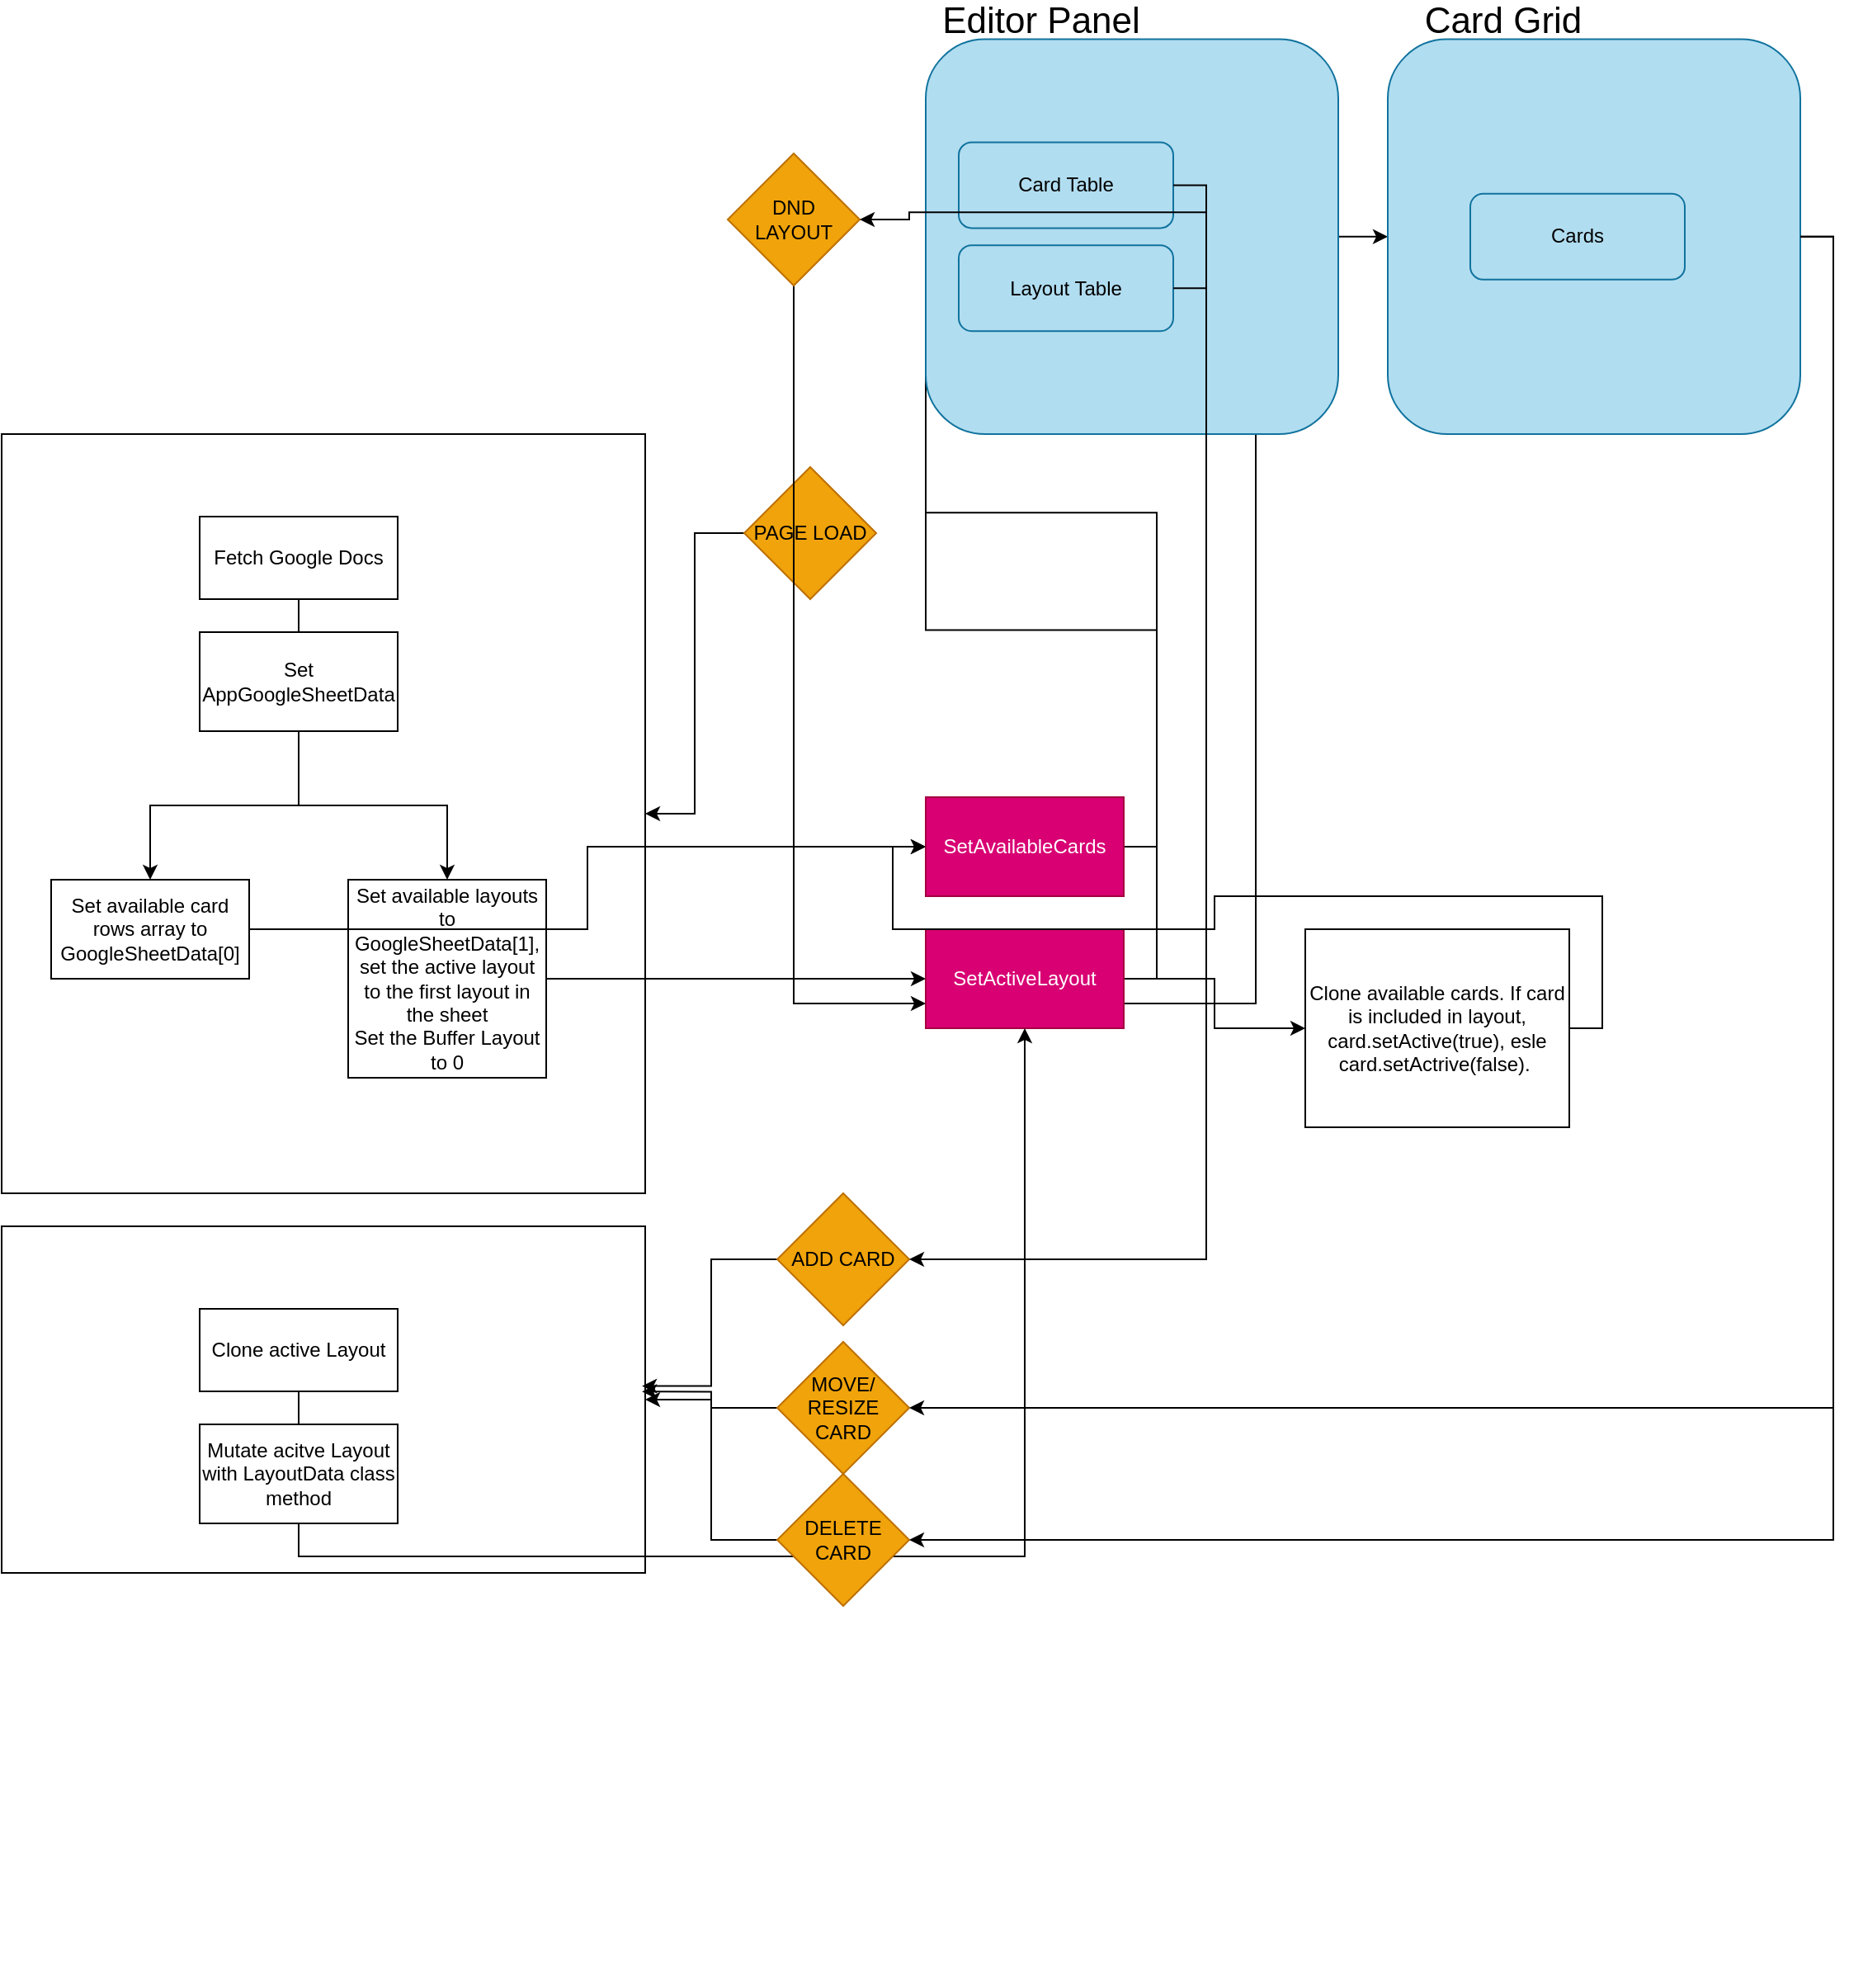 <mxfile>
    <diagram id="c5pJ-nuHYPGOWFMnBHNB" name="Page-1">
        <mxGraphModel dx="678" dy="892" grid="1" gridSize="10" guides="1" tooltips="1" connect="1" arrows="1" fold="1" page="1" pageScale="1" pageWidth="850" pageHeight="1100" math="0" shadow="0">
            <root>
                <mxCell id="0"/>
                <mxCell id="1" parent="0"/>
                <mxCell id="16" value="" style="group" vertex="1" connectable="0" parent="1">
                    <mxGeometry x="60" y="360" width="390" height="460" as="geometry"/>
                </mxCell>
                <mxCell id="15" value="" style="verticalLabelPosition=bottom;verticalAlign=top;html=1;shape=mxgraph.basic.rect;fillColor2=none;strokeWidth=1;size=20;indent=5;" vertex="1" parent="16">
                    <mxGeometry width="390" height="460" as="geometry"/>
                </mxCell>
                <mxCell id="3" value="Fetch Google Docs" style="rounded=0;whiteSpace=wrap;html=1;" vertex="1" parent="16">
                    <mxGeometry x="120" y="50" width="120" height="50" as="geometry"/>
                </mxCell>
                <mxCell id="6" value="Set AppGoogleSheetData&lt;br&gt;" style="rounded=0;whiteSpace=wrap;html=1;" vertex="1" parent="16">
                    <mxGeometry x="120" y="120" width="120" height="60" as="geometry"/>
                </mxCell>
                <mxCell id="8" value="" style="endArrow=none;html=1;entryX=0.5;entryY=1;entryDx=0;entryDy=0;exitX=0.5;exitY=0;exitDx=0;exitDy=0;" edge="1" parent="16" source="6" target="3">
                    <mxGeometry width="50" height="50" relative="1" as="geometry">
                        <mxPoint x="90" y="190" as="sourcePoint"/>
                        <mxPoint x="140" y="140" as="targetPoint"/>
                    </mxGeometry>
                </mxCell>
                <mxCell id="9" value="Set available card rows array to GoogleSheetData[0]" style="rounded=0;whiteSpace=wrap;html=1;" vertex="1" parent="16">
                    <mxGeometry x="30" y="270" width="120" height="60" as="geometry"/>
                </mxCell>
                <mxCell id="10" style="edgeStyle=orthogonalEdgeStyle;rounded=0;orthogonalLoop=1;jettySize=auto;html=1;exitX=0.5;exitY=1;exitDx=0;exitDy=0;entryX=0.5;entryY=0;entryDx=0;entryDy=0;" edge="1" parent="16" source="6" target="9">
                    <mxGeometry relative="1" as="geometry"/>
                </mxCell>
                <mxCell id="12" value="Set available layouts to GoogleSheetData[1], set the active layout to the first layout in the sheet&lt;br&gt;Set the Buffer Layout to 0" style="rounded=0;whiteSpace=wrap;html=1;" vertex="1" parent="16">
                    <mxGeometry x="210" y="270" width="120" height="120" as="geometry"/>
                </mxCell>
                <mxCell id="13" style="edgeStyle=orthogonalEdgeStyle;rounded=0;orthogonalLoop=1;jettySize=auto;html=1;exitX=0.5;exitY=1;exitDx=0;exitDy=0;entryX=0.5;entryY=0;entryDx=0;entryDy=0;" edge="1" parent="16" source="6" target="12">
                    <mxGeometry relative="1" as="geometry"/>
                </mxCell>
                <mxCell id="20" style="edgeStyle=orthogonalEdgeStyle;rounded=0;orthogonalLoop=1;jettySize=auto;html=1;exitX=0;exitY=0.5;exitDx=0;exitDy=0;" edge="1" parent="1" source="19" target="15">
                    <mxGeometry relative="1" as="geometry"/>
                </mxCell>
                <mxCell id="19" value="PAGE LOAD" style="rhombus;whiteSpace=wrap;html=1;fillColor=#f0a30a;strokeColor=#BD7000;fontColor=#000000;" vertex="1" parent="1">
                    <mxGeometry x="510" y="380" width="80" height="80" as="geometry"/>
                </mxCell>
                <mxCell id="22" value="" style="group" vertex="1" connectable="0" parent="1">
                    <mxGeometry x="60" y="840" width="390" height="460" as="geometry"/>
                </mxCell>
                <mxCell id="23" value="" style="verticalLabelPosition=bottom;verticalAlign=top;html=1;shape=mxgraph.basic.rect;fillColor2=none;strokeWidth=1;size=20;indent=5;" vertex="1" parent="22">
                    <mxGeometry width="390" height="210" as="geometry"/>
                </mxCell>
                <mxCell id="24" value="Clone active Layout" style="rounded=0;whiteSpace=wrap;html=1;" vertex="1" parent="22">
                    <mxGeometry x="120" y="50" width="120" height="50" as="geometry"/>
                </mxCell>
                <mxCell id="25" value="Mutate acitve Layout with LayoutData class method" style="rounded=0;whiteSpace=wrap;html=1;" vertex="1" parent="22">
                    <mxGeometry x="120" y="120" width="120" height="60" as="geometry"/>
                </mxCell>
                <mxCell id="26" value="" style="endArrow=none;html=1;entryX=0.5;entryY=1;entryDx=0;entryDy=0;exitX=0.5;exitY=0;exitDx=0;exitDy=0;" edge="1" parent="22" source="25" target="24">
                    <mxGeometry width="50" height="50" relative="1" as="geometry">
                        <mxPoint x="90" y="190" as="sourcePoint"/>
                        <mxPoint x="140" y="140" as="targetPoint"/>
                    </mxGeometry>
                </mxCell>
                <mxCell id="36" style="edgeStyle=orthogonalEdgeStyle;rounded=0;orthogonalLoop=1;jettySize=auto;html=1;exitX=1;exitY=0.5;exitDx=0;exitDy=0;entryX=0;entryY=0.5;entryDx=0;entryDy=0;" edge="1" parent="1" source="33" target="35">
                    <mxGeometry relative="1" as="geometry"/>
                </mxCell>
                <mxCell id="57" style="edgeStyle=orthogonalEdgeStyle;rounded=0;orthogonalLoop=1;jettySize=auto;html=1;exitX=1;exitY=0.5;exitDx=0;exitDy=0;entryX=0;entryY=0.5;entryDx=0;entryDy=0;" edge="1" parent="1" source="33" target="54">
                    <mxGeometry relative="1" as="geometry"/>
                </mxCell>
                <mxCell id="64" style="edgeStyle=orthogonalEdgeStyle;rounded=0;orthogonalLoop=1;jettySize=auto;html=1;exitX=1;exitY=0.75;exitDx=0;exitDy=0;entryX=0;entryY=0.5;entryDx=0;entryDy=0;" edge="1" parent="1" source="33" target="60">
                    <mxGeometry relative="1" as="geometry"/>
                </mxCell>
                <mxCell id="33" value="SetActiveLayout" style="rounded=0;whiteSpace=wrap;html=1;fillColor=#d80073;strokeColor=#A50040;fontColor=#ffffff;" vertex="1" parent="1">
                    <mxGeometry x="620" y="660" width="120" height="60" as="geometry"/>
                </mxCell>
                <mxCell id="28" style="edgeStyle=orthogonalEdgeStyle;rounded=0;orthogonalLoop=1;jettySize=auto;html=1;exitX=0.5;exitY=1;exitDx=0;exitDy=0;entryX=0.5;entryY=1;entryDx=0;entryDy=0;" edge="1" parent="1" source="25" target="33">
                    <mxGeometry relative="1" as="geometry">
                        <mxPoint x="240" y="1040.0" as="targetPoint"/>
                    </mxGeometry>
                </mxCell>
                <mxCell id="34" style="edgeStyle=orthogonalEdgeStyle;rounded=0;orthogonalLoop=1;jettySize=auto;html=1;exitX=1;exitY=0.5;exitDx=0;exitDy=0;entryX=0;entryY=0.5;entryDx=0;entryDy=0;" edge="1" parent="1" source="12" target="33">
                    <mxGeometry relative="1" as="geometry"/>
                </mxCell>
                <mxCell id="39" style="edgeStyle=orthogonalEdgeStyle;rounded=0;orthogonalLoop=1;jettySize=auto;html=1;exitX=1;exitY=0.5;exitDx=0;exitDy=0;entryX=0;entryY=0.5;entryDx=0;entryDy=0;" edge="1" parent="1" source="35" target="37">
                    <mxGeometry relative="1" as="geometry"/>
                </mxCell>
                <mxCell id="35" value="Clone available cards. If card is included in layout, card.setActive(true), esle card.setActrive(false).&amp;nbsp;" style="rounded=0;whiteSpace=wrap;html=1;" vertex="1" parent="1">
                    <mxGeometry x="850" y="660" width="160" height="120" as="geometry"/>
                </mxCell>
                <mxCell id="56" style="edgeStyle=orthogonalEdgeStyle;rounded=0;orthogonalLoop=1;jettySize=auto;html=1;exitX=1;exitY=0.5;exitDx=0;exitDy=0;entryX=0;entryY=0.5;entryDx=0;entryDy=0;" edge="1" parent="1" source="37" target="53">
                    <mxGeometry relative="1" as="geometry"/>
                </mxCell>
                <mxCell id="37" value="SetAvailableCards" style="rounded=0;whiteSpace=wrap;html=1;fillColor=#d80073;strokeColor=#A50040;fontColor=#ffffff;" vertex="1" parent="1">
                    <mxGeometry x="620" y="580" width="120" height="60" as="geometry"/>
                </mxCell>
                <mxCell id="38" style="edgeStyle=orthogonalEdgeStyle;rounded=0;orthogonalLoop=1;jettySize=auto;html=1;exitX=1;exitY=0.5;exitDx=0;exitDy=0;entryX=0;entryY=0.5;entryDx=0;entryDy=0;" edge="1" parent="1" source="9" target="37">
                    <mxGeometry relative="1" as="geometry"/>
                </mxCell>
                <mxCell id="58" value="" style="group" vertex="1" connectable="0" parent="1">
                    <mxGeometry x="620" y="100" width="250" height="260" as="geometry"/>
                </mxCell>
                <mxCell id="50" value="" style="rounded=1;whiteSpace=wrap;html=1;fillColor=#b1ddf0;strokeColor=#10739e;" vertex="1" parent="58">
                    <mxGeometry y="20.8" width="250" height="239.2" as="geometry"/>
                </mxCell>
                <mxCell id="52" value="&lt;font style=&quot;font-size: 22px&quot;&gt;Editor Panel&lt;/font&gt;" style="text;html=1;strokeColor=none;fillColor=none;align=center;verticalAlign=middle;whiteSpace=wrap;rounded=0;" vertex="1" parent="58">
                    <mxGeometry width="140" height="20.8" as="geometry"/>
                </mxCell>
                <mxCell id="53" value="Card Table" style="rounded=1;whiteSpace=wrap;html=1;fillColor=#b1ddf0;strokeColor=#10739e;" vertex="1" parent="58">
                    <mxGeometry x="20" y="83.2" width="130" height="52" as="geometry"/>
                </mxCell>
                <mxCell id="54" value="Layout Table" style="rounded=1;whiteSpace=wrap;html=1;fillColor=#b1ddf0;strokeColor=#10739e;" vertex="1" parent="58">
                    <mxGeometry x="20" y="145.6" width="130" height="52" as="geometry"/>
                </mxCell>
                <mxCell id="59" value="" style="group" vertex="1" connectable="0" parent="1">
                    <mxGeometry x="900" y="100" width="250" height="260" as="geometry"/>
                </mxCell>
                <mxCell id="60" value="" style="rounded=1;whiteSpace=wrap;html=1;fillColor=#b1ddf0;strokeColor=#10739e;" vertex="1" parent="59">
                    <mxGeometry y="20.8" width="250" height="239.2" as="geometry"/>
                </mxCell>
                <mxCell id="61" value="&lt;font style=&quot;font-size: 22px&quot;&gt;Card Grid&lt;/font&gt;" style="text;html=1;strokeColor=none;fillColor=none;align=center;verticalAlign=middle;whiteSpace=wrap;rounded=0;" vertex="1" parent="59">
                    <mxGeometry width="140" height="20.8" as="geometry"/>
                </mxCell>
                <mxCell id="62" value="Cards" style="rounded=1;whiteSpace=wrap;html=1;fillColor=#b1ddf0;strokeColor=#10739e;" vertex="1" parent="59">
                    <mxGeometry x="50" y="114.4" width="130" height="52" as="geometry"/>
                </mxCell>
                <mxCell id="68" style="edgeStyle=orthogonalEdgeStyle;rounded=0;orthogonalLoop=1;jettySize=auto;html=1;exitX=0.5;exitY=1;exitDx=0;exitDy=0;entryX=0;entryY=0.75;entryDx=0;entryDy=0;" edge="1" parent="1" source="66" target="33">
                    <mxGeometry relative="1" as="geometry"/>
                </mxCell>
                <mxCell id="66" value="DND &lt;br&gt;LAYOUT" style="rhombus;whiteSpace=wrap;html=1;fillColor=#f0a30a;strokeColor=#BD7000;fontColor=#000000;" vertex="1" parent="1">
                    <mxGeometry x="500" y="190" width="80" height="80" as="geometry"/>
                </mxCell>
                <mxCell id="67" style="edgeStyle=orthogonalEdgeStyle;rounded=0;orthogonalLoop=1;jettySize=auto;html=1;exitX=1;exitY=0.5;exitDx=0;exitDy=0;entryX=1;entryY=0.5;entryDx=0;entryDy=0;" edge="1" parent="1" source="54" target="66">
                    <mxGeometry relative="1" as="geometry"/>
                </mxCell>
                <mxCell id="75" style="edgeStyle=orthogonalEdgeStyle;rounded=0;orthogonalLoop=1;jettySize=auto;html=1;exitX=0;exitY=0.5;exitDx=0;exitDy=0;entryX=0.995;entryY=0.461;entryDx=0;entryDy=0;entryPerimeter=0;" edge="1" parent="1" source="69" target="23">
                    <mxGeometry relative="1" as="geometry"/>
                </mxCell>
                <mxCell id="69" value="ADD CARD" style="rhombus;whiteSpace=wrap;html=1;fillColor=#f0a30a;strokeColor=#BD7000;fontColor=#000000;" vertex="1" parent="1">
                    <mxGeometry x="530" y="820" width="80" height="80" as="geometry"/>
                </mxCell>
                <mxCell id="76" style="edgeStyle=orthogonalEdgeStyle;rounded=0;orthogonalLoop=1;jettySize=auto;html=1;exitX=0;exitY=0.5;exitDx=0;exitDy=0;" edge="1" parent="1" source="70" target="23">
                    <mxGeometry relative="1" as="geometry"/>
                </mxCell>
                <mxCell id="70" value="MOVE/&lt;br&gt;RESIZE&lt;br&gt;CARD" style="rhombus;whiteSpace=wrap;html=1;fillColor=#f0a30a;strokeColor=#BD7000;fontColor=#000000;" vertex="1" parent="1">
                    <mxGeometry x="530" y="910" width="80" height="80" as="geometry"/>
                </mxCell>
                <mxCell id="77" style="edgeStyle=orthogonalEdgeStyle;rounded=0;orthogonalLoop=1;jettySize=auto;html=1;exitX=0;exitY=0.5;exitDx=0;exitDy=0;entryX=0.995;entryY=0.477;entryDx=0;entryDy=0;entryPerimeter=0;" edge="1" parent="1" source="71" target="23">
                    <mxGeometry relative="1" as="geometry"/>
                </mxCell>
                <mxCell id="71" value="DELETE CARD" style="rhombus;whiteSpace=wrap;html=1;fillColor=#f0a30a;strokeColor=#BD7000;fontColor=#000000;" vertex="1" parent="1">
                    <mxGeometry x="530" y="990" width="80" height="80" as="geometry"/>
                </mxCell>
                <mxCell id="72" style="edgeStyle=orthogonalEdgeStyle;rounded=0;orthogonalLoop=1;jettySize=auto;html=1;exitX=1;exitY=0.5;exitDx=0;exitDy=0;entryX=1;entryY=0.5;entryDx=0;entryDy=0;" edge="1" parent="1" source="60" target="70">
                    <mxGeometry relative="1" as="geometry"/>
                </mxCell>
                <mxCell id="73" style="edgeStyle=orthogonalEdgeStyle;rounded=0;orthogonalLoop=1;jettySize=auto;html=1;exitX=1;exitY=0.5;exitDx=0;exitDy=0;entryX=1;entryY=0.5;entryDx=0;entryDy=0;" edge="1" parent="1" source="60" target="71">
                    <mxGeometry relative="1" as="geometry"/>
                </mxCell>
                <mxCell id="74" style="edgeStyle=orthogonalEdgeStyle;rounded=0;orthogonalLoop=1;jettySize=auto;html=1;exitX=1;exitY=0.5;exitDx=0;exitDy=0;entryX=1;entryY=0.5;entryDx=0;entryDy=0;" edge="1" parent="1" source="53" target="69">
                    <mxGeometry relative="1" as="geometry"/>
                </mxCell>
            </root>
        </mxGraphModel>
    </diagram>
</mxfile>